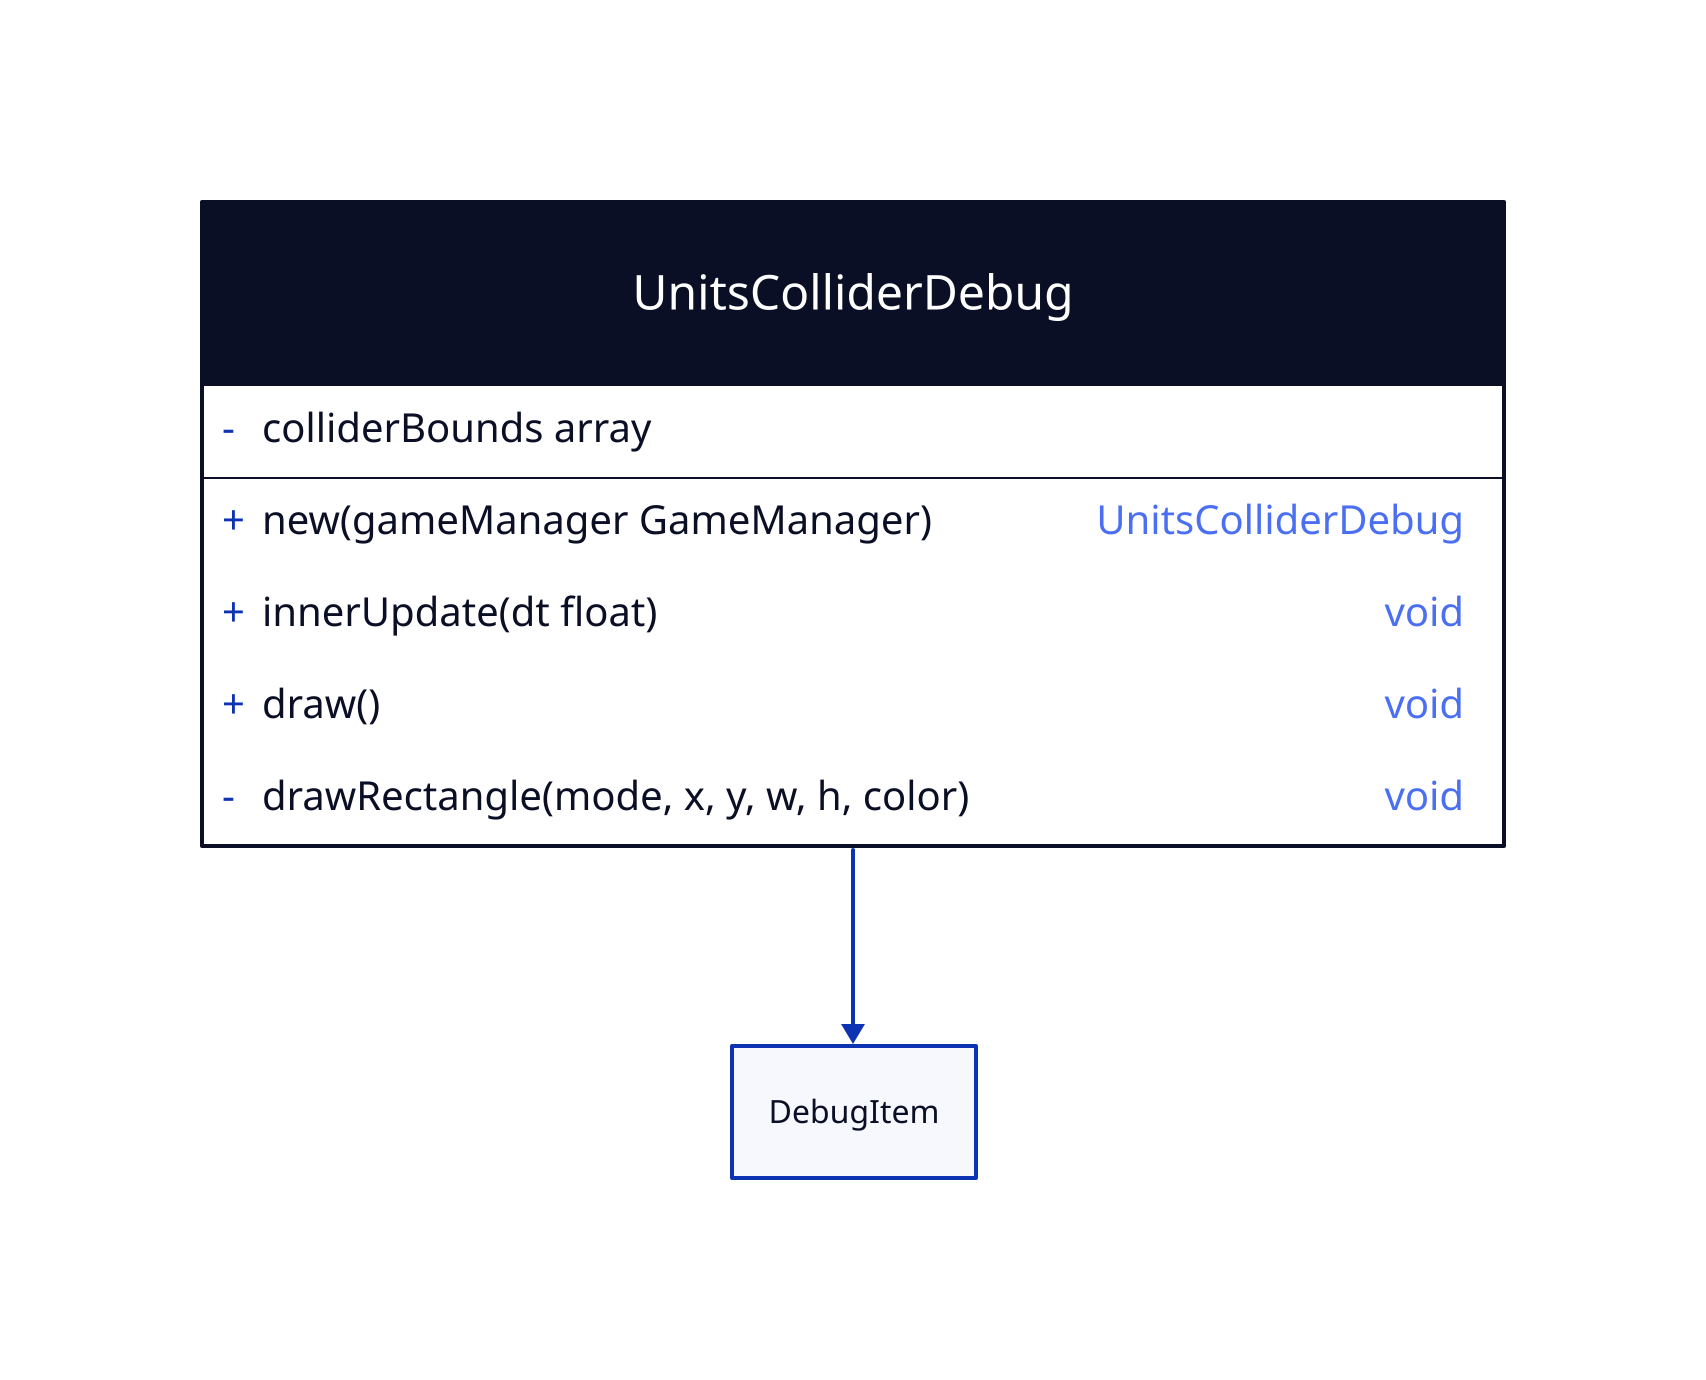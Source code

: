 UnitsColliderDebug: {
  shape: class

  +new(gameManager GameManager): UnitsColliderDebug
  -colliderBounds array

  +innerUpdate(dt float): void

  +draw(): void
  -drawRectangle(mode, x, y, w, h, color): void
}
UnitsColliderDebug -> DebugItem

